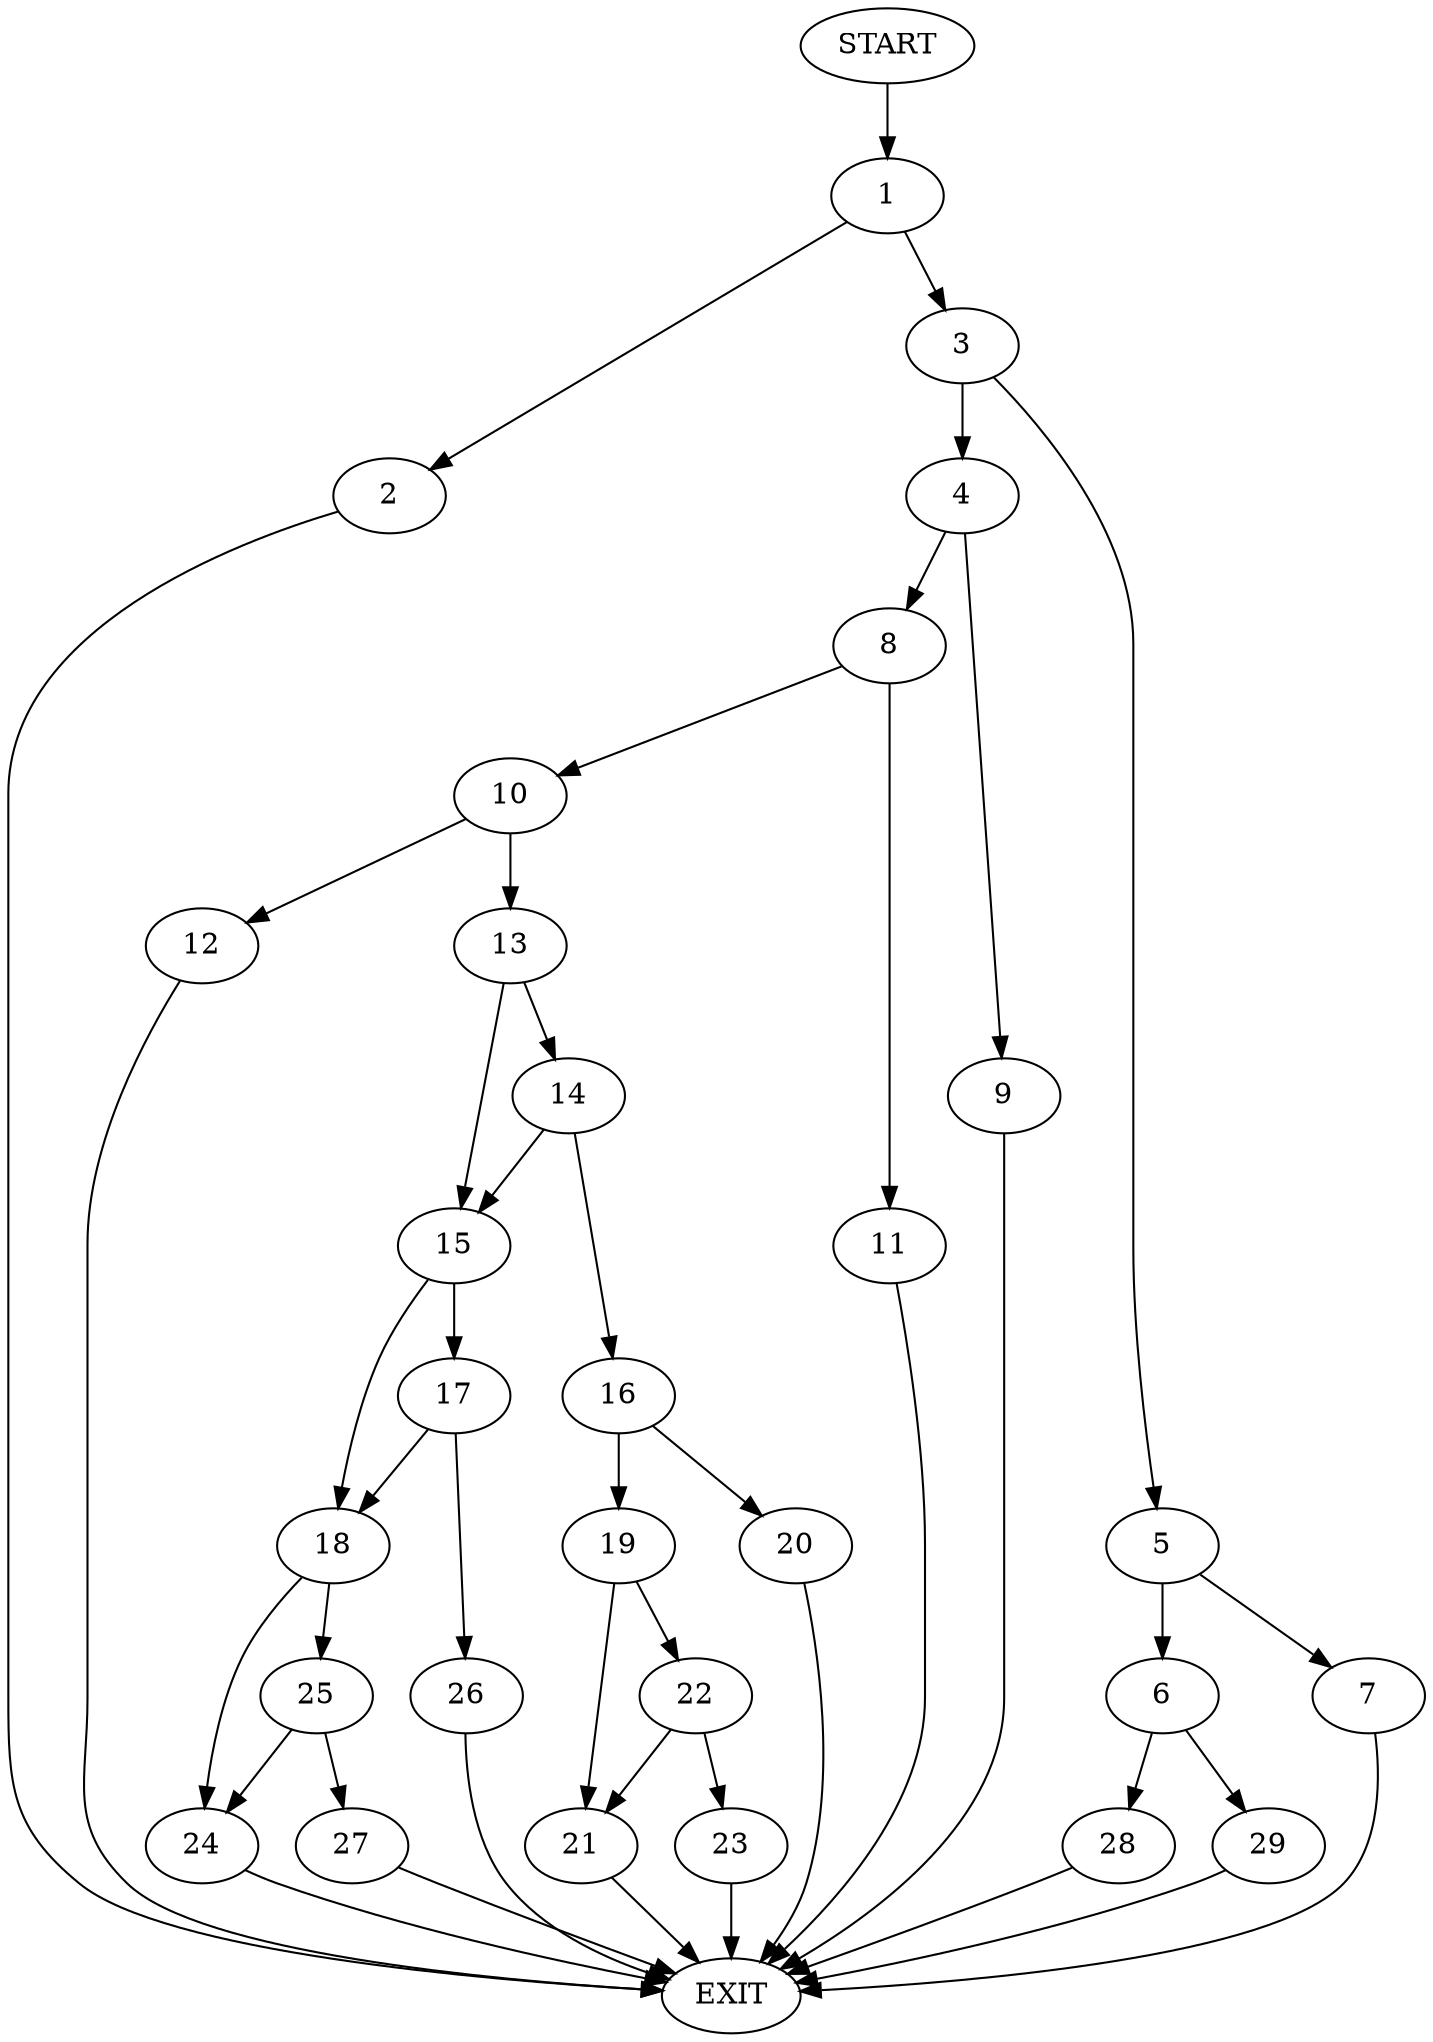 digraph {
0 [label="START"]
30 [label="EXIT"]
0 -> 1
1 -> 2
1 -> 3
3 -> 4
3 -> 5
2 -> 30
5 -> 6
5 -> 7
4 -> 8
4 -> 9
9 -> 30
8 -> 10
8 -> 11
10 -> 12
10 -> 13
11 -> 30
13 -> 14
13 -> 15
12 -> 30
14 -> 16
14 -> 15
15 -> 17
15 -> 18
16 -> 19
16 -> 20
19 -> 21
19 -> 22
20 -> 30
21 -> 30
22 -> 21
22 -> 23
23 -> 30
18 -> 24
18 -> 25
17 -> 26
17 -> 18
26 -> 30
24 -> 30
25 -> 24
25 -> 27
27 -> 30
6 -> 28
6 -> 29
7 -> 30
28 -> 30
29 -> 30
}
